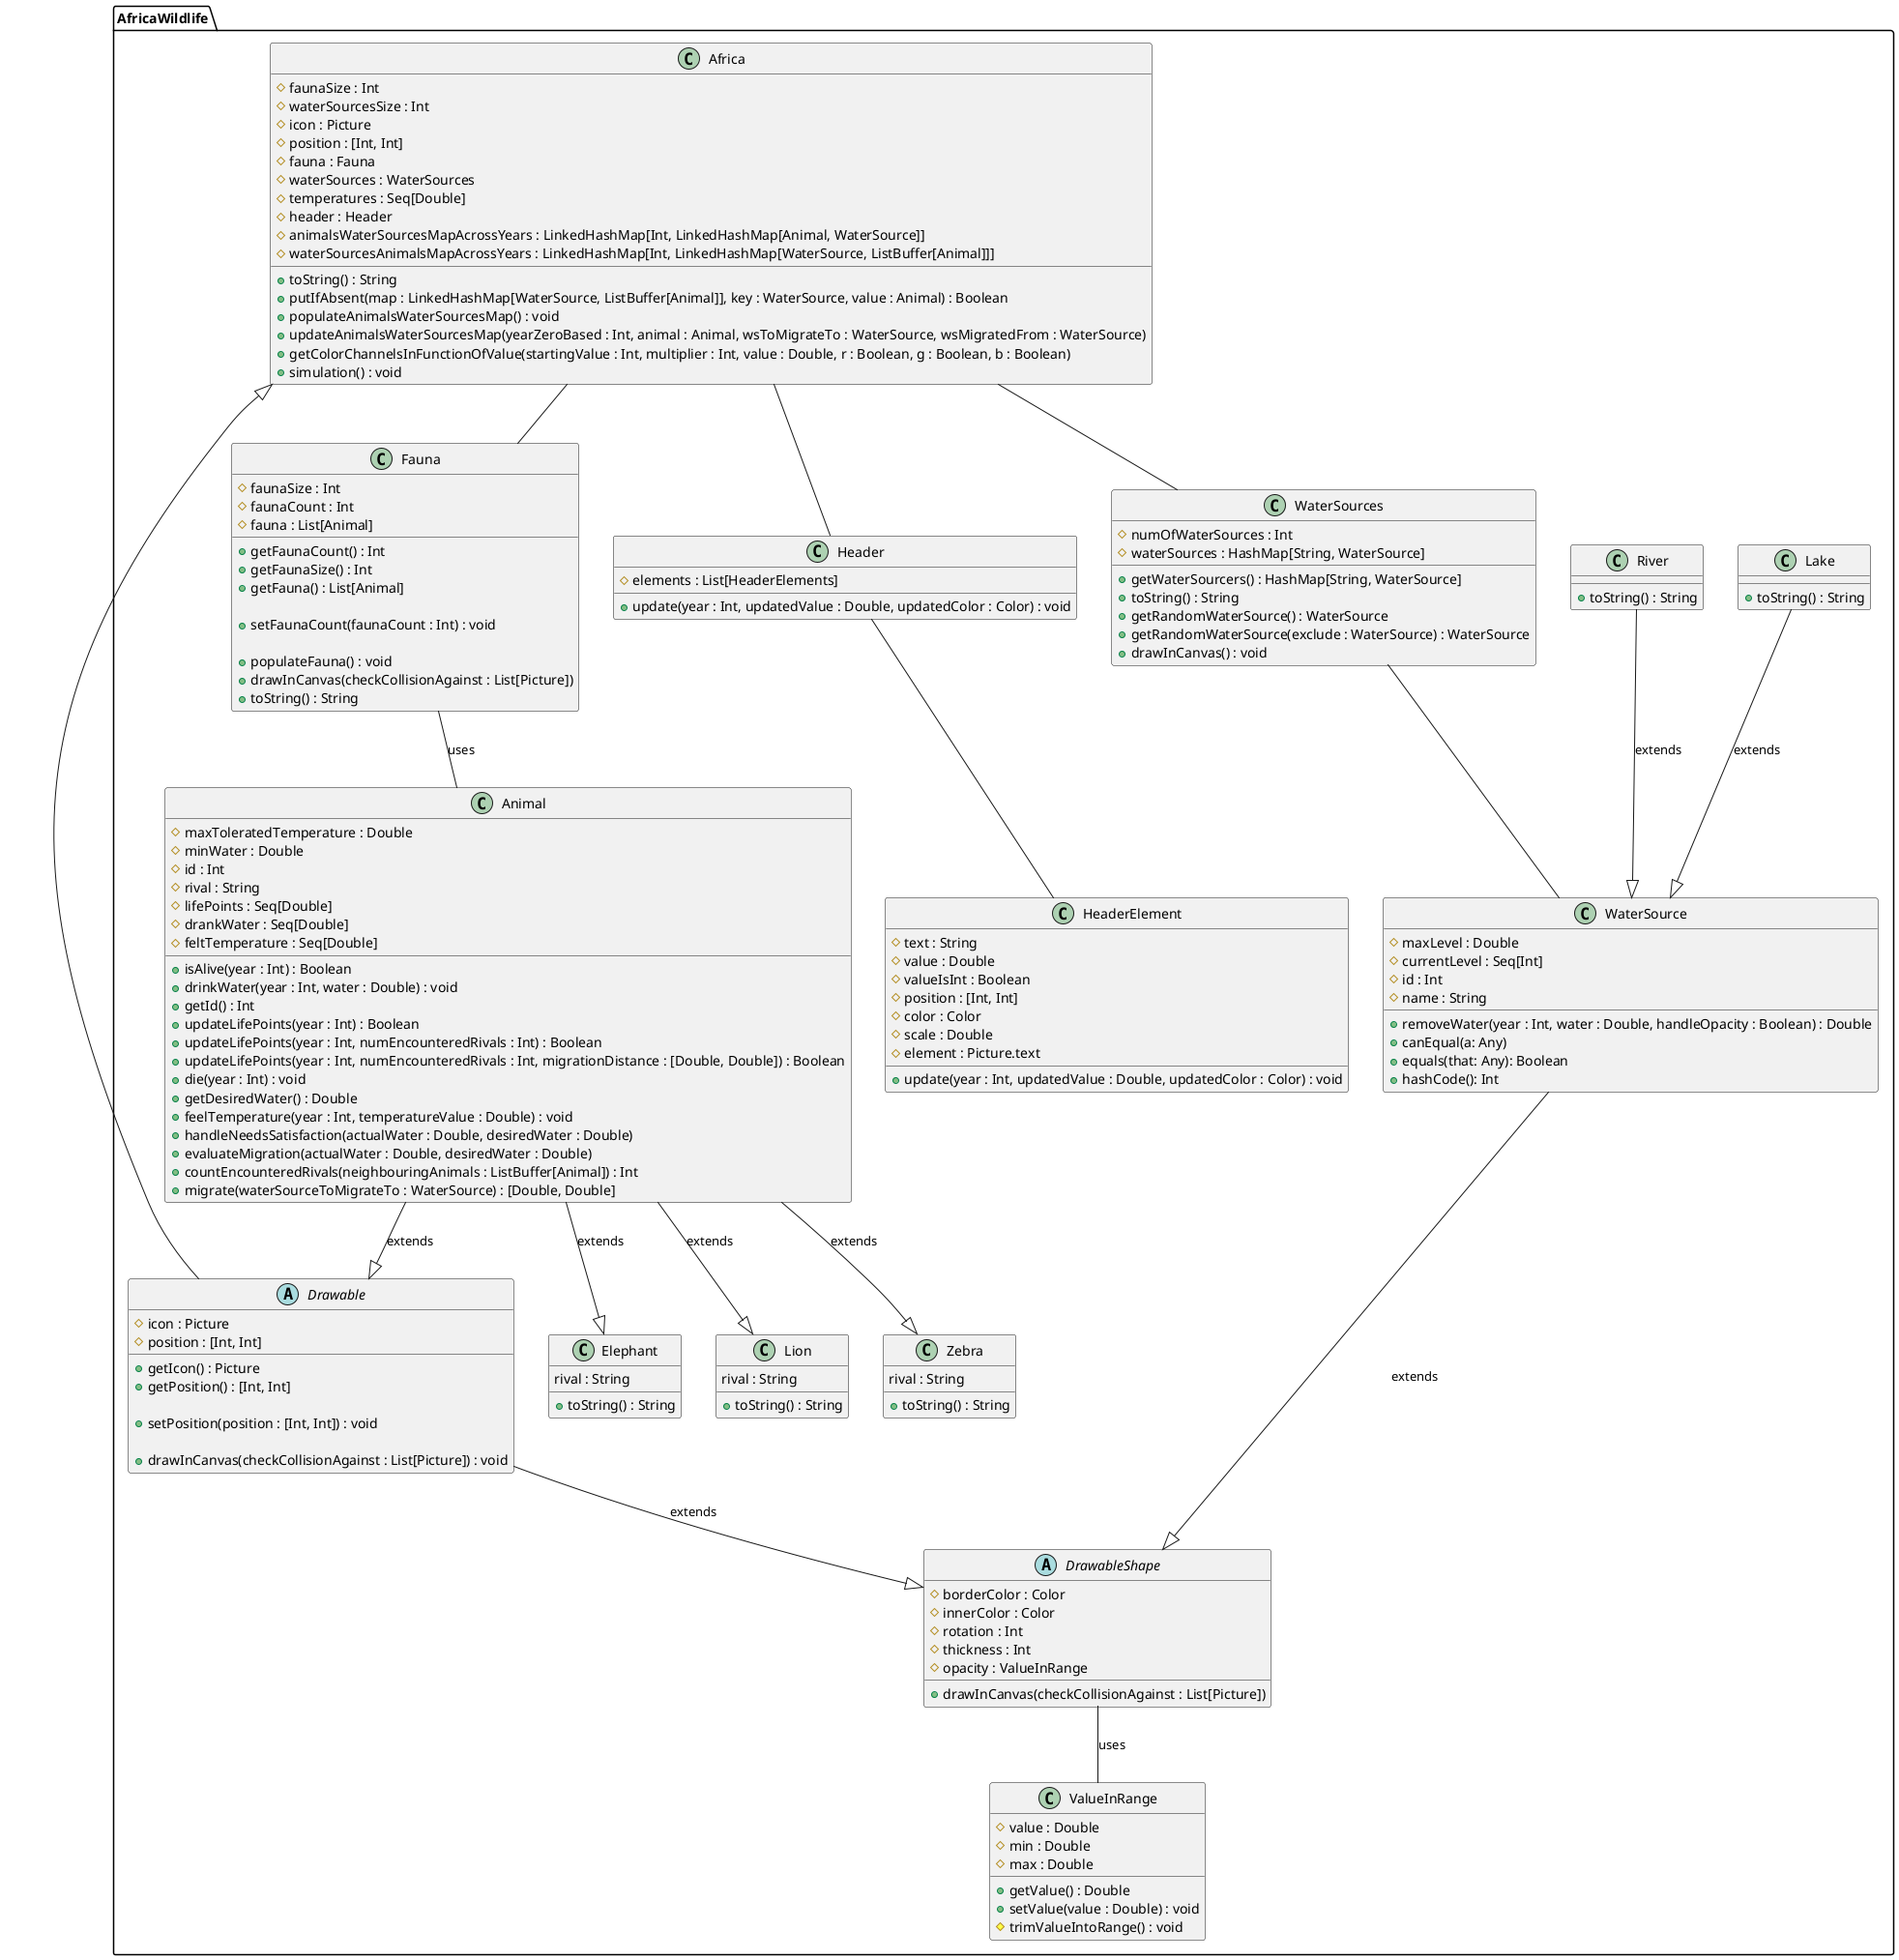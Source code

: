 @startuml AfricaWildlife

package AfricaWildlife {

    Drawable -down-|> DrawableShape : extends
    DrawableShape -down- ValueInRange : uses

    Animal -down-|> Drawable : extends
    Animal -down-|> Lion : extends
    Animal -down-|> Zebra : extends
    Animal -down-|> Elephant : extends

    Fauna -down- Animal : uses

    WaterSource -down-|> DrawableShape : extends

    Lake -down-|> WaterSource : extends
    River -down-|> WaterSource : extends

    WaterSources -down- WaterSource

    Header -down- HeaderElement

    Africa <|-down- Drawable
    Africa -down- Fauna
    Africa -down- WaterSources
    Africa -down- Header





    abstract class Drawable {
        # icon : Picture
        # position : [Int, Int]

        + getIcon() : Picture
        + getPosition() : [Int, Int]
        
        + setPosition(position : [Int, Int]) : void

        + drawInCanvas(checkCollisionAgainst : List[Picture]) : void

    }

    abstract class DrawableShape {
        # borderColor : Color
        # innerColor : Color
        # rotation : Int
        # thickness : Int
        # opacity : ValueInRange

        + drawInCanvas(checkCollisionAgainst : List[Picture])
    }

    class ValueInRange {
        # value : Double
        # min : Double
        # max : Double

        + getValue() : Double
        + setValue(value : Double) : void
        # trimValueIntoRange() : void
    }

    class Animal {
        # maxToleratedTemperature : Double
        # minWater : Double
        # id : Int
        # rival : String
        # lifePoints : Seq[Double]
        # drankWater : Seq[Double]
        # feltTemperature : Seq[Double]

        + isAlive(year : Int) : Boolean
        + drinkWater(year : Int, water : Double) : void
        + getId() : Int
        + updateLifePoints(year : Int) : Boolean
        + updateLifePoints(year : Int, numEncounteredRivals : Int) : Boolean
        + updateLifePoints(year : Int, numEncounteredRivals : Int, migrationDistance : [Double, Double]) : Boolean
        + die(year : Int) : void
        + getDesiredWater() : Double
        + feelTemperature(year : Int, temperatureValue : Double) : void
        + handleNeedsSatisfaction(actualWater : Double, desiredWater : Double)
        + evaluateMigration(actualWater : Double, desiredWater : Double)
        + countEncounteredRivals(neighbouringAnimals : ListBuffer[Animal]) : Int
        + migrate(waterSourceToMigrateTo : WaterSource) : [Double, Double]
    }

    class Lion {
        rival : String

        + toString() : String
    }
    

    class Elephant {
        rival : String

        + toString() : String
    }

    class Zebra {
        rival : String

        + toString() : String
    }

    class Fauna {
        # faunaSize : Int
        # faunaCount : Int
        # fauna : List[Animal]

        + getFaunaCount() : Int
        + getFaunaSize() : Int
        + getFauna() : List[Animal]

        + setFaunaCount(faunaCount : Int) : void

        + populateFauna() : void
        + drawInCanvas(checkCollisionAgainst : List[Picture])
        + toString() : String
    }

    class WaterSource {
        # maxLevel : Double
        # currentLevel : Seq[Int]
        # id : Int
        # name : String

        + removeWater(year : Int, water : Double, handleOpacity : Boolean) : Double
        + canEqual(a: Any)
        + equals(that: Any): Boolean
        + hashCode(): Int
    }

    class Lake {
        + toString() : String
    }

    class River {
        + toString() : String
    }

    class WaterSources {
        # numOfWaterSources : Int
        # waterSources : HashMap[String, WaterSource]

        + getWaterSourcers() : HashMap[String, WaterSource]
        + toString() : String
        + getRandomWaterSource() : WaterSource
        + getRandomWaterSource(exclude : WaterSource) : WaterSource
        + drawInCanvas() : void
    }

    class HeaderElement {
        # text : String
        # value : Double
        # valueIsInt : Boolean
        # position : [Int, Int]
        # color : Color
        # scale : Double
        # element : Picture.text

        + update(year : Int, updatedValue : Double, updatedColor : Color) : void
    }

    class Header {
        # elements : List[HeaderElements]

        + update(year : Int, updatedValue : Double, updatedColor : Color) : void
    }

    class Africa {
        # faunaSize : Int
        # waterSourcesSize : Int 
        # icon : Picture
        # position : [Int, Int]
        # fauna : Fauna
        # waterSources : WaterSources
        # temperatures : Seq[Double]
        # header : Header
        # animalsWaterSourcesMapAcrossYears : LinkedHashMap[Int, LinkedHashMap[Animal, WaterSource]]
        # waterSourcesAnimalsMapAcrossYears : LinkedHashMap[Int, LinkedHashMap[WaterSource, ListBuffer[Animal]]]

        + toString() : String
        + putIfAbsent(map : LinkedHashMap[WaterSource, ListBuffer[Animal]], key : WaterSource, value : Animal) : Boolean
        + populateAnimalsWaterSourcesMap() : void
        + updateAnimalsWaterSourcesMap(yearZeroBased : Int, animal : Animal, wsToMigrateTo : WaterSource, wsMigratedFrom : WaterSource)
        + getColorChannelsInFunctionOfValue(startingValue : Int, multiplier : Int, value : Double, r : Boolean, g : Boolean, b : Boolean)
        + simulation() : void
    }





    


}
@enduml